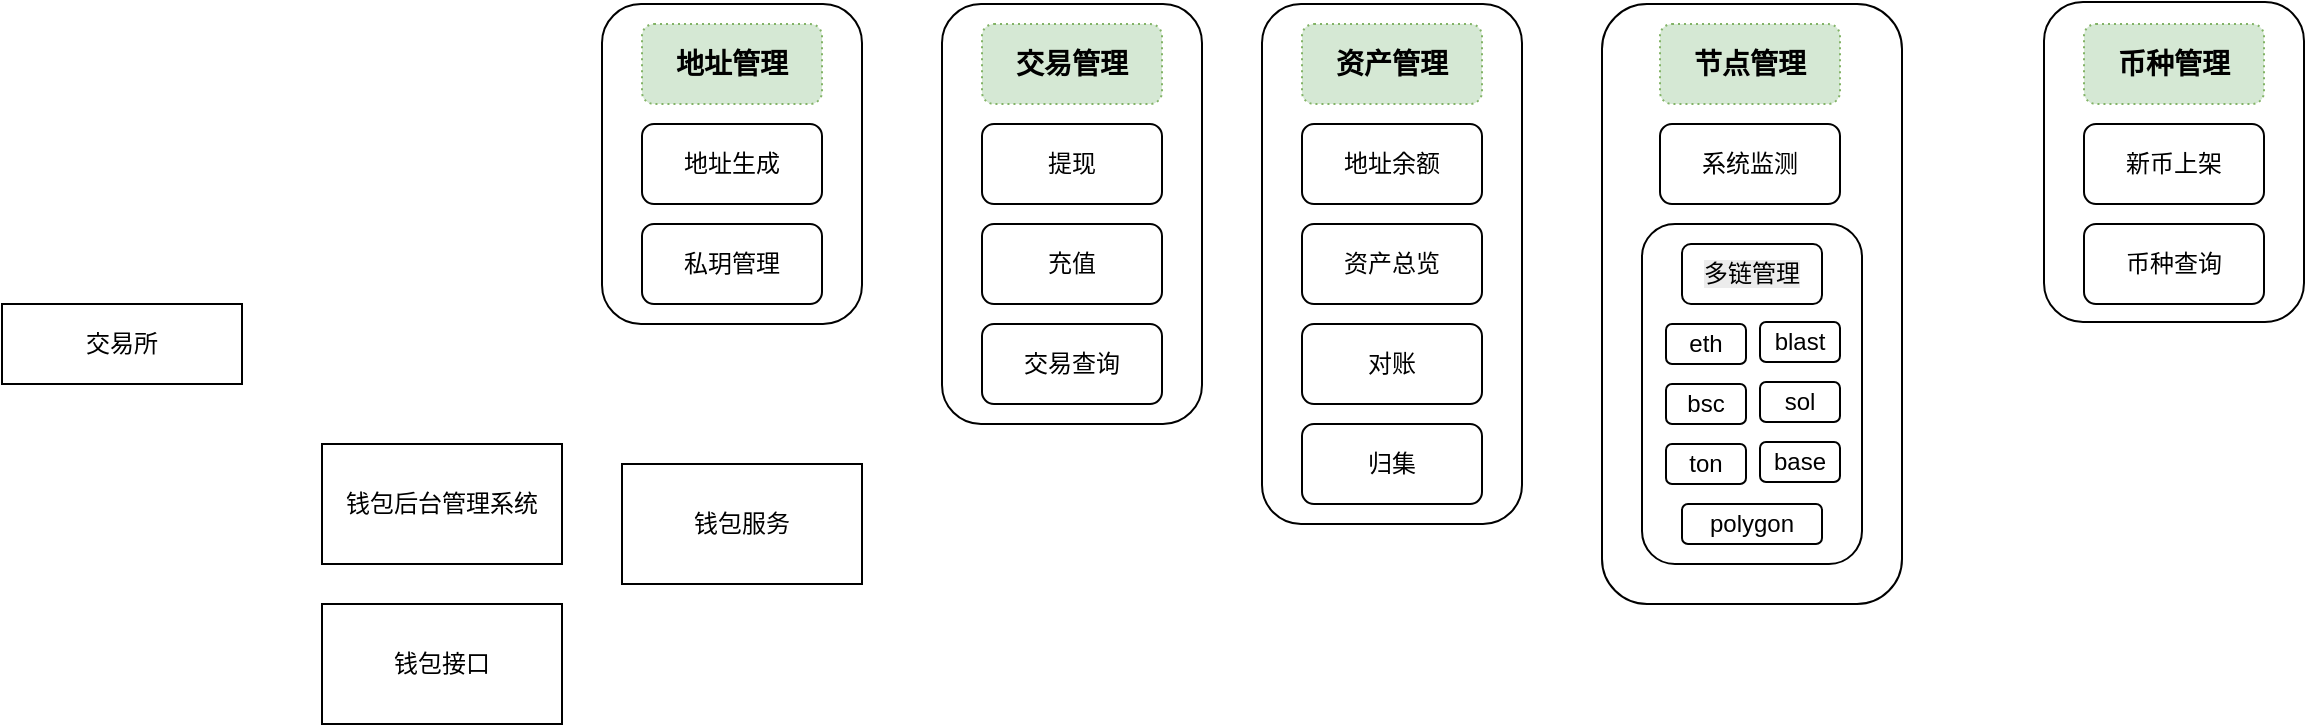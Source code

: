 <mxfile version="26.2.9">
  <diagram name="第 1 页" id="MtJVXzgDBkn3UchIpSK0">
    <mxGraphModel dx="1020" dy="570" grid="1" gridSize="10" guides="1" tooltips="1" connect="1" arrows="1" fold="1" page="1" pageScale="1" pageWidth="827" pageHeight="1169" math="0" shadow="0">
      <root>
        <mxCell id="0" />
        <mxCell id="1" parent="0" />
        <mxCell id="h8MxUMHuEeh5kfpRmweB-1" value="交易所" style="rounded=0;whiteSpace=wrap;html=1;" parent="1" vertex="1">
          <mxGeometry x="90" y="160" width="120" height="40" as="geometry" />
        </mxCell>
        <mxCell id="h8MxUMHuEeh5kfpRmweB-2" value="钱包服务" style="rounded=0;whiteSpace=wrap;html=1;" parent="1" vertex="1">
          <mxGeometry x="400" y="240" width="120" height="60" as="geometry" />
        </mxCell>
        <mxCell id="h8MxUMHuEeh5kfpRmweB-11" value="&lt;h3&gt;&lt;br&gt;&lt;/h3&gt;" style="rounded=1;whiteSpace=wrap;html=1;align=left;verticalAlign=top;" parent="1" vertex="1">
          <mxGeometry x="390" y="10" width="130" height="160" as="geometry" />
        </mxCell>
        <mxCell id="h8MxUMHuEeh5kfpRmweB-14" value="地址生成" style="rounded=1;whiteSpace=wrap;html=1;" parent="1" vertex="1">
          <mxGeometry x="410" y="70" width="90" height="40" as="geometry" />
        </mxCell>
        <mxCell id="h8MxUMHuEeh5kfpRmweB-15" value="私玥管理" style="rounded=1;whiteSpace=wrap;html=1;" parent="1" vertex="1">
          <mxGeometry x="410" y="120" width="90" height="40" as="geometry" />
        </mxCell>
        <mxCell id="h8MxUMHuEeh5kfpRmweB-16" value="&lt;h3 style=&quot;text-align: left;&quot;&gt;&lt;font style=&quot;font-size: 14px; line-height: 14px;&quot;&gt;地址管理&lt;/font&gt;&lt;/h3&gt;" style="rounded=1;whiteSpace=wrap;html=1;fillColor=#d5e8d4;strokeColor=#82b366;dashed=1;dashPattern=1 2;" parent="1" vertex="1">
          <mxGeometry x="410" y="20" width="90" height="40" as="geometry" />
        </mxCell>
        <mxCell id="h8MxUMHuEeh5kfpRmweB-19" value="&lt;h3&gt;&lt;br&gt;&lt;/h3&gt;" style="rounded=1;whiteSpace=wrap;html=1;align=left;verticalAlign=top;" parent="1" vertex="1">
          <mxGeometry x="560" y="10" width="130" height="210" as="geometry" />
        </mxCell>
        <mxCell id="h8MxUMHuEeh5kfpRmweB-20" value="提现" style="rounded=1;whiteSpace=wrap;html=1;" parent="1" vertex="1">
          <mxGeometry x="580" y="70" width="90" height="40" as="geometry" />
        </mxCell>
        <mxCell id="h8MxUMHuEeh5kfpRmweB-21" value="充值" style="rounded=1;whiteSpace=wrap;html=1;" parent="1" vertex="1">
          <mxGeometry x="580" y="120" width="90" height="40" as="geometry" />
        </mxCell>
        <mxCell id="h8MxUMHuEeh5kfpRmweB-22" value="&lt;h3 style=&quot;text-align: left;&quot;&gt;&lt;font style=&quot;font-size: 14px; line-height: 14px;&quot;&gt;交易管理&lt;/font&gt;&lt;/h3&gt;" style="rounded=1;whiteSpace=wrap;html=1;fillColor=#d5e8d4;strokeColor=#82b366;dashed=1;dashPattern=1 2;" parent="1" vertex="1">
          <mxGeometry x="580" y="20" width="90" height="40" as="geometry" />
        </mxCell>
        <mxCell id="h8MxUMHuEeh5kfpRmweB-23" value="交易查询" style="rounded=1;whiteSpace=wrap;html=1;" parent="1" vertex="1">
          <mxGeometry x="580" y="170" width="90" height="40" as="geometry" />
        </mxCell>
        <mxCell id="h8MxUMHuEeh5kfpRmweB-25" value="&lt;h3&gt;&lt;br&gt;&lt;/h3&gt;" style="rounded=1;whiteSpace=wrap;html=1;align=left;verticalAlign=top;" parent="1" vertex="1">
          <mxGeometry x="720" y="10" width="130" height="260" as="geometry" />
        </mxCell>
        <mxCell id="h8MxUMHuEeh5kfpRmweB-26" value="地址余额" style="rounded=1;whiteSpace=wrap;html=1;" parent="1" vertex="1">
          <mxGeometry x="740" y="70" width="90" height="40" as="geometry" />
        </mxCell>
        <mxCell id="h8MxUMHuEeh5kfpRmweB-27" value="资产总览" style="rounded=1;whiteSpace=wrap;html=1;" parent="1" vertex="1">
          <mxGeometry x="740" y="120" width="90" height="40" as="geometry" />
        </mxCell>
        <mxCell id="h8MxUMHuEeh5kfpRmweB-28" value="&lt;h3 style=&quot;text-align: left;&quot;&gt;&lt;font style=&quot;font-size: 14px; line-height: 14px;&quot;&gt;资产管理&lt;/font&gt;&lt;/h3&gt;" style="rounded=1;whiteSpace=wrap;html=1;fillColor=#d5e8d4;strokeColor=#82b366;dashed=1;dashPattern=1 2;" parent="1" vertex="1">
          <mxGeometry x="740" y="20" width="90" height="40" as="geometry" />
        </mxCell>
        <mxCell id="h8MxUMHuEeh5kfpRmweB-29" value="对账" style="rounded=1;whiteSpace=wrap;html=1;" parent="1" vertex="1">
          <mxGeometry x="740" y="170" width="90" height="40" as="geometry" />
        </mxCell>
        <mxCell id="h8MxUMHuEeh5kfpRmweB-30" value="归集" style="rounded=1;whiteSpace=wrap;html=1;" parent="1" vertex="1">
          <mxGeometry x="740" y="220" width="90" height="40" as="geometry" />
        </mxCell>
        <mxCell id="QbhWmK35UYDnqmKfywdb-1" value="&lt;h3&gt;&lt;br&gt;&lt;/h3&gt;" style="rounded=1;whiteSpace=wrap;html=1;align=left;verticalAlign=top;" vertex="1" parent="1">
          <mxGeometry x="890" y="10" width="150" height="300" as="geometry" />
        </mxCell>
        <mxCell id="QbhWmK35UYDnqmKfywdb-2" value="系统监测" style="rounded=1;whiteSpace=wrap;html=1;" vertex="1" parent="1">
          <mxGeometry x="919" y="70" width="90" height="40" as="geometry" />
        </mxCell>
        <mxCell id="QbhWmK35UYDnqmKfywdb-3" value="" style="rounded=1;whiteSpace=wrap;html=1;" vertex="1" parent="1">
          <mxGeometry x="910" y="120" width="110" height="170" as="geometry" />
        </mxCell>
        <mxCell id="QbhWmK35UYDnqmKfywdb-4" value="&lt;h3 style=&quot;text-align: left;&quot;&gt;&lt;font style=&quot;font-size: 14px; line-height: 14px;&quot;&gt;节点管理&lt;/font&gt;&lt;/h3&gt;" style="rounded=1;whiteSpace=wrap;html=1;fillColor=#d5e8d4;strokeColor=#82b366;dashed=1;dashPattern=1 2;" vertex="1" parent="1">
          <mxGeometry x="919" y="20" width="90" height="40" as="geometry" />
        </mxCell>
        <mxCell id="QbhWmK35UYDnqmKfywdb-7" value="钱包后台管理系统" style="rounded=0;whiteSpace=wrap;html=1;" vertex="1" parent="1">
          <mxGeometry x="250" y="230" width="120" height="60" as="geometry" />
        </mxCell>
        <mxCell id="QbhWmK35UYDnqmKfywdb-8" value="钱包接口" style="rounded=0;whiteSpace=wrap;html=1;" vertex="1" parent="1">
          <mxGeometry x="250" y="310" width="120" height="60" as="geometry" />
        </mxCell>
        <mxCell id="QbhWmK35UYDnqmKfywdb-9" value="&lt;meta charset=&quot;utf-8&quot;&gt;&lt;span style=&quot;color: rgb(0, 0, 0); font-family: Helvetica; font-size: 12px; font-style: normal; font-variant-ligatures: normal; font-variant-caps: normal; font-weight: 400; letter-spacing: normal; orphans: 2; text-align: center; text-indent: 0px; text-transform: none; widows: 2; word-spacing: 0px; -webkit-text-stroke-width: 0px; white-space: normal; background-color: rgb(236, 236, 236); text-decoration-thickness: initial; text-decoration-style: initial; text-decoration-color: initial; display: inline !important; float: none;&quot;&gt;多链管理&lt;/span&gt;" style="rounded=1;whiteSpace=wrap;html=1;" vertex="1" parent="1">
          <mxGeometry x="930" y="130" width="70" height="30" as="geometry" />
        </mxCell>
        <mxCell id="QbhWmK35UYDnqmKfywdb-10" value="eth" style="rounded=1;whiteSpace=wrap;html=1;" vertex="1" parent="1">
          <mxGeometry x="922" y="170" width="40" height="20" as="geometry" />
        </mxCell>
        <mxCell id="QbhWmK35UYDnqmKfywdb-12" value="bsc" style="rounded=1;whiteSpace=wrap;html=1;" vertex="1" parent="1">
          <mxGeometry x="922" y="200" width="40" height="20" as="geometry" />
        </mxCell>
        <mxCell id="QbhWmK35UYDnqmKfywdb-13" value="polygon" style="rounded=1;whiteSpace=wrap;html=1;" vertex="1" parent="1">
          <mxGeometry x="930" y="260" width="70" height="20" as="geometry" />
        </mxCell>
        <mxCell id="QbhWmK35UYDnqmKfywdb-14" value="ton" style="rounded=1;whiteSpace=wrap;html=1;" vertex="1" parent="1">
          <mxGeometry x="922" y="230" width="40" height="20" as="geometry" />
        </mxCell>
        <mxCell id="QbhWmK35UYDnqmKfywdb-15" value="blast" style="rounded=1;whiteSpace=wrap;html=1;" vertex="1" parent="1">
          <mxGeometry x="969" y="169" width="40" height="20" as="geometry" />
        </mxCell>
        <mxCell id="QbhWmK35UYDnqmKfywdb-16" value="sol" style="rounded=1;whiteSpace=wrap;html=1;" vertex="1" parent="1">
          <mxGeometry x="969" y="199" width="40" height="20" as="geometry" />
        </mxCell>
        <mxCell id="QbhWmK35UYDnqmKfywdb-17" value="base" style="rounded=1;whiteSpace=wrap;html=1;" vertex="1" parent="1">
          <mxGeometry x="969" y="229" width="40" height="20" as="geometry" />
        </mxCell>
        <mxCell id="QbhWmK35UYDnqmKfywdb-18" value="&lt;h3&gt;&lt;br&gt;&lt;/h3&gt;" style="rounded=1;whiteSpace=wrap;html=1;align=left;verticalAlign=top;" vertex="1" parent="1">
          <mxGeometry x="1111" y="9" width="130" height="160" as="geometry" />
        </mxCell>
        <mxCell id="QbhWmK35UYDnqmKfywdb-19" value="新币上架" style="rounded=1;whiteSpace=wrap;html=1;" vertex="1" parent="1">
          <mxGeometry x="1131" y="70" width="90" height="40" as="geometry" />
        </mxCell>
        <mxCell id="QbhWmK35UYDnqmKfywdb-20" value="币种查询" style="rounded=1;whiteSpace=wrap;html=1;" vertex="1" parent="1">
          <mxGeometry x="1131" y="120" width="90" height="40" as="geometry" />
        </mxCell>
        <mxCell id="QbhWmK35UYDnqmKfywdb-21" value="&lt;h3 style=&quot;text-align: left;&quot;&gt;&lt;font style=&quot;font-size: 14px; line-height: 14px;&quot;&gt;币种管理&lt;/font&gt;&lt;/h3&gt;" style="rounded=1;whiteSpace=wrap;html=1;fillColor=#d5e8d4;strokeColor=#82b366;dashed=1;dashPattern=1 2;" vertex="1" parent="1">
          <mxGeometry x="1131" y="20" width="90" height="40" as="geometry" />
        </mxCell>
      </root>
    </mxGraphModel>
  </diagram>
</mxfile>
